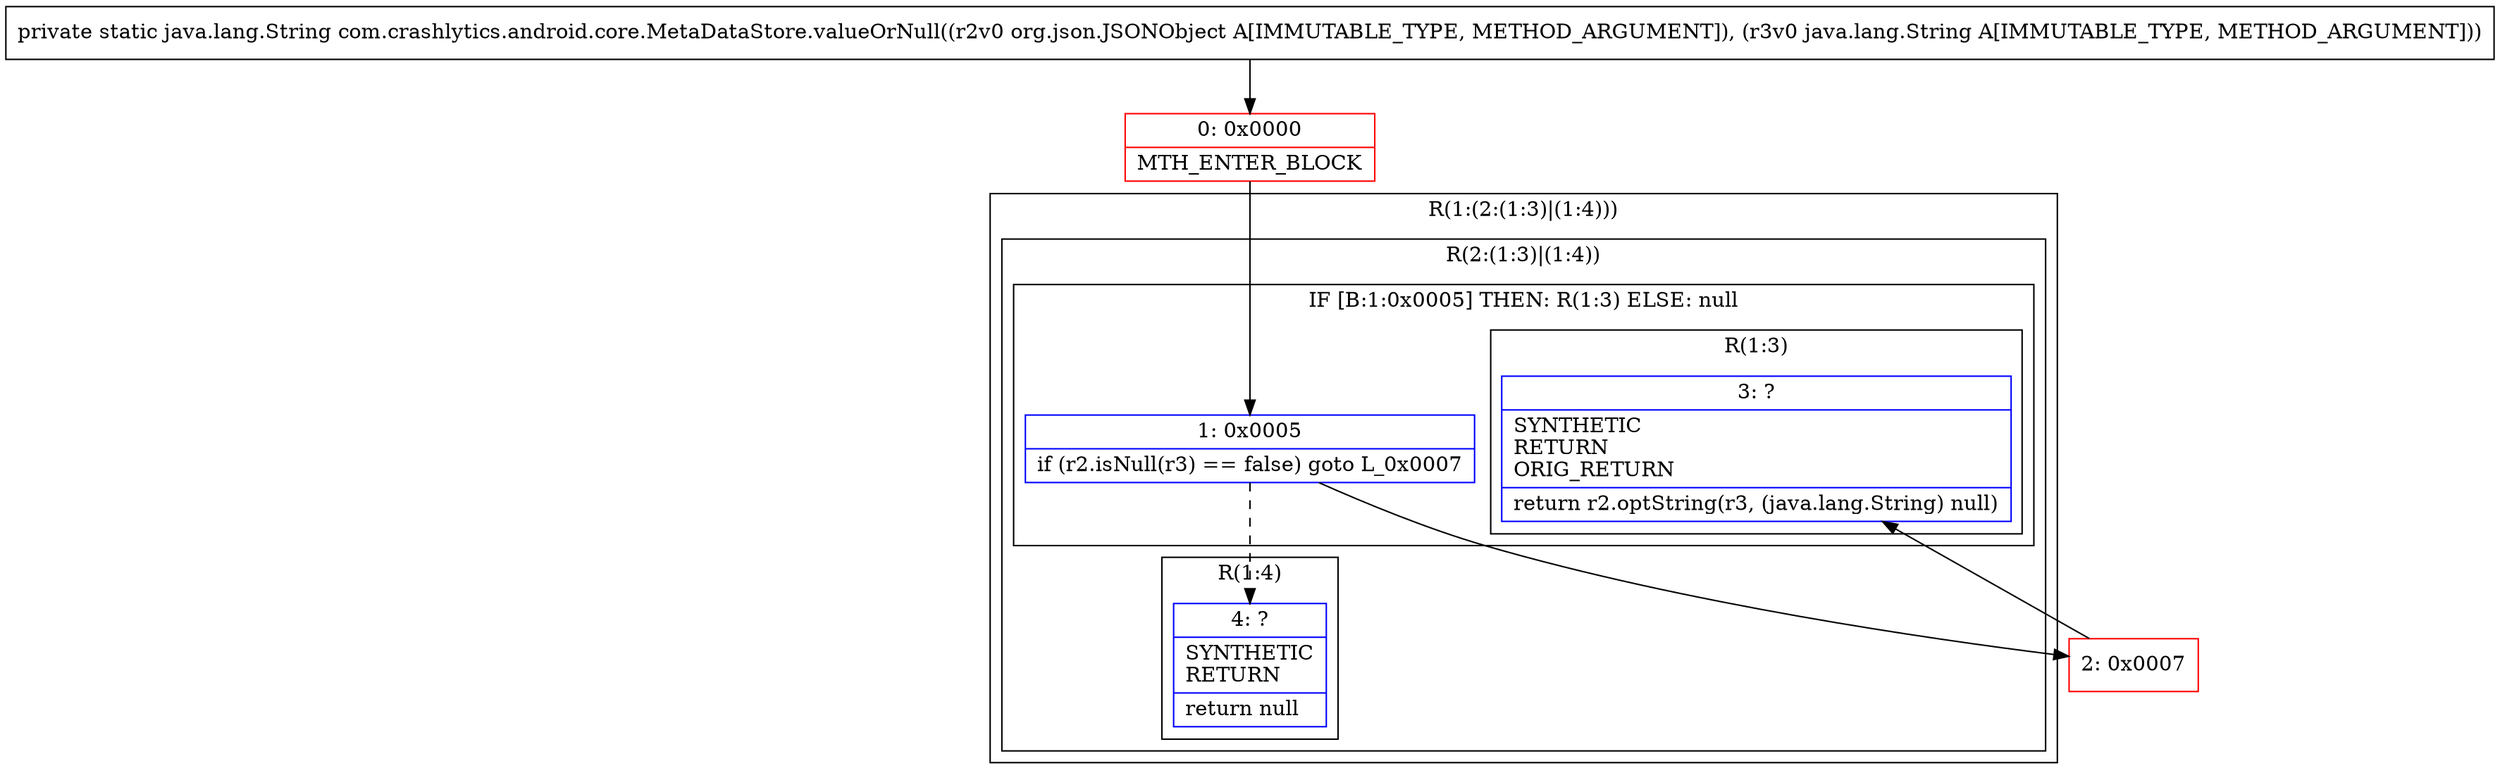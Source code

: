 digraph "CFG forcom.crashlytics.android.core.MetaDataStore.valueOrNull(Lorg\/json\/JSONObject;Ljava\/lang\/String;)Ljava\/lang\/String;" {
subgraph cluster_Region_924348577 {
label = "R(1:(2:(1:3)|(1:4)))";
node [shape=record,color=blue];
subgraph cluster_Region_2002641105 {
label = "R(2:(1:3)|(1:4))";
node [shape=record,color=blue];
subgraph cluster_IfRegion_117572919 {
label = "IF [B:1:0x0005] THEN: R(1:3) ELSE: null";
node [shape=record,color=blue];
Node_1 [shape=record,label="{1\:\ 0x0005|if (r2.isNull(r3) == false) goto L_0x0007\l}"];
subgraph cluster_Region_233136412 {
label = "R(1:3)";
node [shape=record,color=blue];
Node_3 [shape=record,label="{3\:\ ?|SYNTHETIC\lRETURN\lORIG_RETURN\l|return r2.optString(r3, (java.lang.String) null)\l}"];
}
}
subgraph cluster_Region_2039252345 {
label = "R(1:4)";
node [shape=record,color=blue];
Node_4 [shape=record,label="{4\:\ ?|SYNTHETIC\lRETURN\l|return null\l}"];
}
}
}
Node_0 [shape=record,color=red,label="{0\:\ 0x0000|MTH_ENTER_BLOCK\l}"];
Node_2 [shape=record,color=red,label="{2\:\ 0x0007}"];
MethodNode[shape=record,label="{private static java.lang.String com.crashlytics.android.core.MetaDataStore.valueOrNull((r2v0 org.json.JSONObject A[IMMUTABLE_TYPE, METHOD_ARGUMENT]), (r3v0 java.lang.String A[IMMUTABLE_TYPE, METHOD_ARGUMENT])) }"];
MethodNode -> Node_0;
Node_1 -> Node_2;
Node_1 -> Node_4[style=dashed];
Node_0 -> Node_1;
Node_2 -> Node_3;
}

